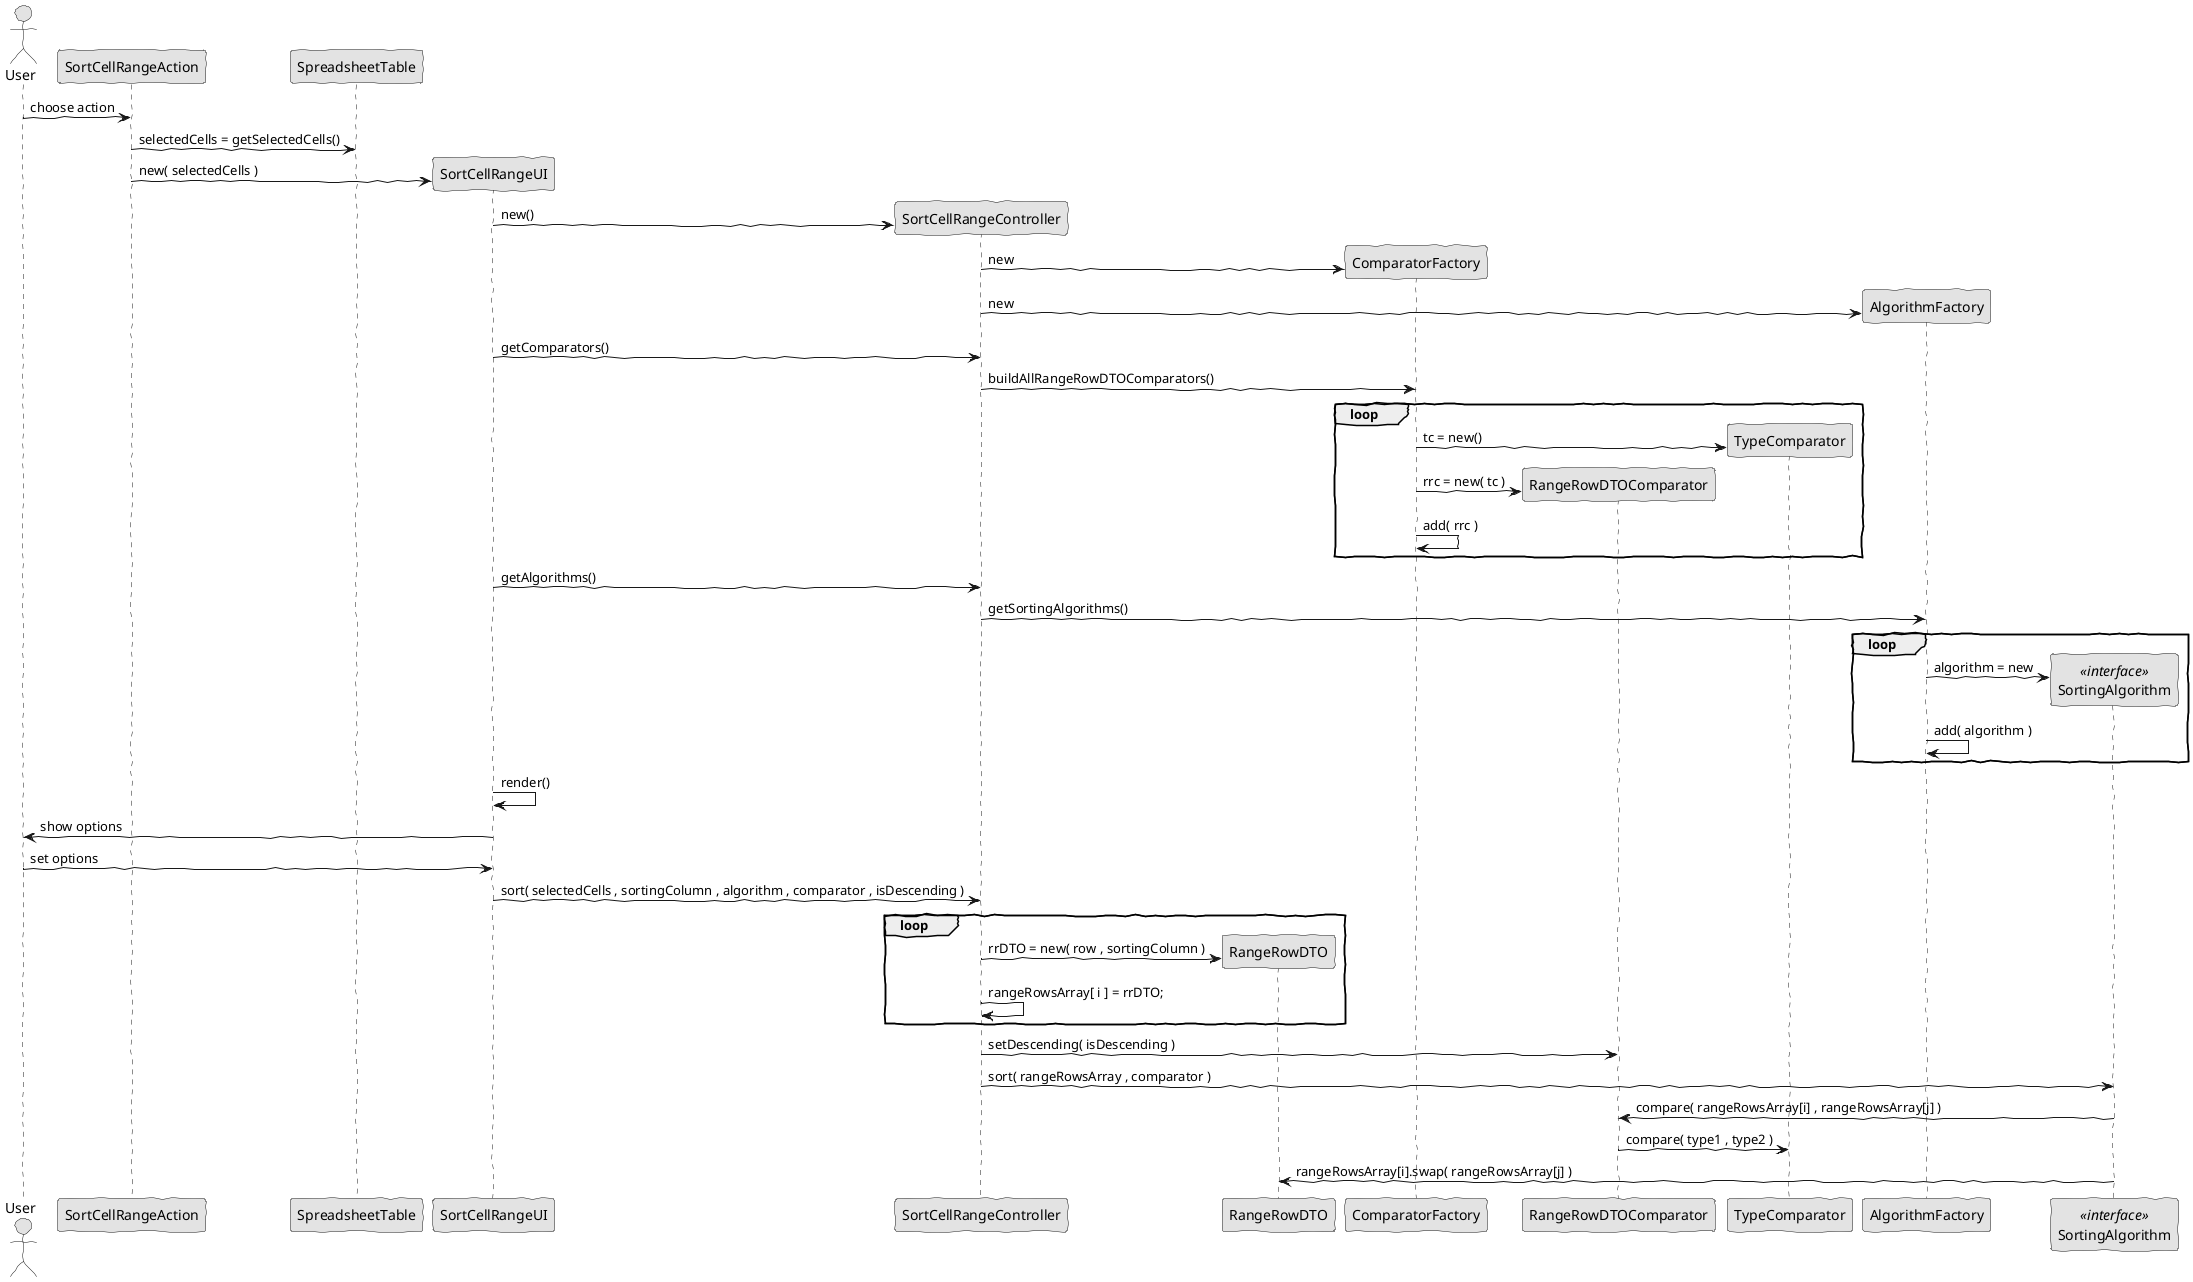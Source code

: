 @startuml

skinparam handwritten true
skinparam monochrome true
skinparam packageStyle rect
skinparam defaultFontName FG Virgil
skinparam shadowing false

actor "User"
participant "SortCellRangeAction"
participant "SpreadsheetTable"
participant "SortCellRangeUI"
participant "SortCellRangeController"
participant "RangeRowDTO"
participant "ComparatorFactory"
participant "RangeRowDTOComparator"
participant "TypeComparator"
participant "AlgorithmFactory"
participant "SortingAlgorithm" << interface >>

User -> SortCellRangeAction : choose action
SortCellRangeAction -> SpreadsheetTable : selectedCells = getSelectedCells()
create SortCellRangeUI
SortCellRangeAction -> SortCellRangeUI : new( selectedCells )
create SortCellRangeController
SortCellRangeUI -> SortCellRangeController : new()
create ComparatorFactory
SortCellRangeController -> ComparatorFactory : new
create AlgorithmFactory
SortCellRangeController -> AlgorithmFactory : new
SortCellRangeUI -> SortCellRangeController : getComparators()
SortCellRangeController -> ComparatorFactory : buildAllRangeRowDTOComparators()
loop
create TypeComparator
ComparatorFactory -> TypeComparator : tc = new()
create RangeRowDTOComparator
ComparatorFactory -> RangeRowDTOComparator : rrc = new( tc )
ComparatorFactory -> ComparatorFactory : add( rrc )
end loop
SortCellRangeUI -> SortCellRangeController : getAlgorithms()
SortCellRangeController -> AlgorithmFactory : getSortingAlgorithms()
loop
create SortingAlgorithm
AlgorithmFactory -> SortingAlgorithm : algorithm = new
AlgorithmFactory -> AlgorithmFactory : add( algorithm )
end loop
SortCellRangeUI -> SortCellRangeUI : render()
SortCellRangeUI -> User : show options
User -> SortCellRangeUI : set options
SortCellRangeUI -> SortCellRangeController : sort( selectedCells , sortingColumn , algorithm , comparator , isDescending )
loop
create RangeRowDTO
SortCellRangeController -> RangeRowDTO : rrDTO = new( row , sortingColumn )
SortCellRangeController -> SortCellRangeController : rangeRowsArray[ i ] = rrDTO;
end loop
SortCellRangeController -> RangeRowDTOComparator : setDescending( isDescending )
SortCellRangeController -> SortingAlgorithm : sort( rangeRowsArray , comparator )
SortingAlgorithm -> RangeRowDTOComparator : compare( rangeRowsArray[i] , rangeRowsArray[j] )
RangeRowDTOComparator -> TypeComparator : compare( type1 , type2 )
SortingAlgorithm -> RangeRowDTO : rangeRowsArray[i].swap( rangeRowsArray[j] )

@enduml
